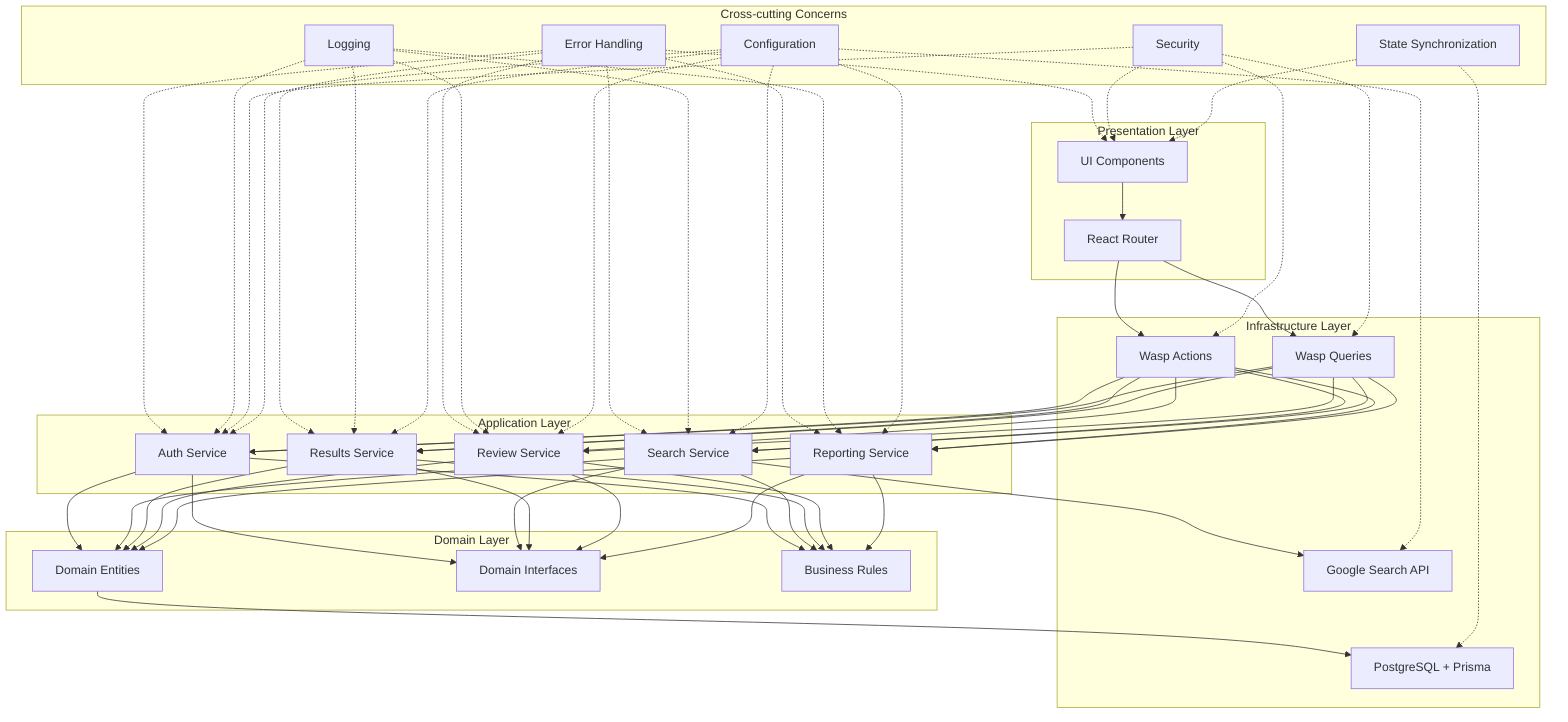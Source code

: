 graph TB
    subgraph "Presentation Layer"
        UI[UI Components]
        Router[React Router]
    end

    subgraph "Application Layer"
        Auth[Auth Service]
        Search[Search Service]
        Results[Results Service]
        Review[Review Service]
        Reporting[Reporting Service]
    end

    subgraph "Domain Layer"
        Entities[Domain Entities]
        Interfaces[Domain Interfaces]
        Rules[Business Rules]
    end

    subgraph "Infrastructure Layer"
        DB[PostgreSQL + Prisma]
        ExternalAPI[Google Search API]
        WaspActions[Wasp Actions]
        WaspQueries[Wasp Queries]
    end

    UI --> Router
    Router --> WaspActions
    Router --> WaspQueries
    
    WaspActions --> Auth
    WaspActions --> Search
    WaspActions --> Results
    WaspActions --> Review
    WaspActions --> Reporting
    
    WaspQueries --> Auth
    WaspQueries --> Search
    WaspQueries --> Results
    WaspQueries --> Review
    WaspQueries --> Reporting
    
    Auth --> Entities
    Search --> Entities
    Results --> Entities
    Review --> Entities
    Reporting --> Entities
    
    Auth --> Rules
    Search --> Rules
    Results --> Rules
    Review --> Rules
    Reporting --> Rules
    
    Auth --> Interfaces
    Search --> Interfaces
    Results --> Interfaces
    Review --> Interfaces
    Reporting --> Interfaces
    
    Entities --> DB
    Search --> ExternalAPI
    
    subgraph "Cross-cutting Concerns"
        Error[Error Handling]
        Logging[Logging]
        Security[Security]
        State[State Synchronization]
        Config[Configuration]
    end
    
    Error -.-> UI
    Error -.-> Auth
    Error -.-> Search
    Error -.-> Results
    Error -.-> Review
    Error -.-> Reporting
    
    Logging -.-> Auth
    Logging -.-> Search
    Logging -.-> Results
    Logging -.-> Review
    Logging -.-> Reporting
    
    Security -.-> UI
    Security -.-> Auth
    Security -.-> WaspActions
    Security -.-> WaspQueries
    
    State -.-> UI
    State -.-> DB
    
    Config -.-> Auth
    Config -.-> Search
    Config -.-> Results
    Config -.-> Review
    Config -.-> Reporting
    Config -.-> ExternalAPI